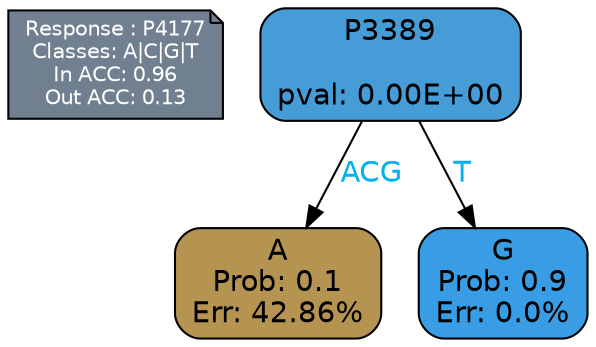 digraph Tree {
node [shape=box, style="filled, rounded", color="black", fontname=helvetica] ;
graph [ranksep=equally, splines=polylines, bgcolor=transparent, dpi=600] ;
edge [fontname=helvetica] ;
LEGEND [label="Response : P4177
Classes: A|C|G|T
In ACC: 0.96
Out ACC: 0.13
",shape=note,align=left,style=filled,fillcolor="slategray",fontcolor="white",fontsize=10];1 [label="P3389

pval: 0.00E+00", fillcolor="#459cd6"] ;
2 [label="A
Prob: 0.1
Err: 42.86%", fillcolor="#b59351"] ;
3 [label="G
Prob: 0.9
Err: 0.0%", fillcolor="#399de5"] ;
1 -> 2 [label="ACG",fontcolor=deepskyblue2] ;
1 -> 3 [label="T",fontcolor=deepskyblue2] ;
{rank = same; 2;3;}{rank = same; LEGEND;1;}}
